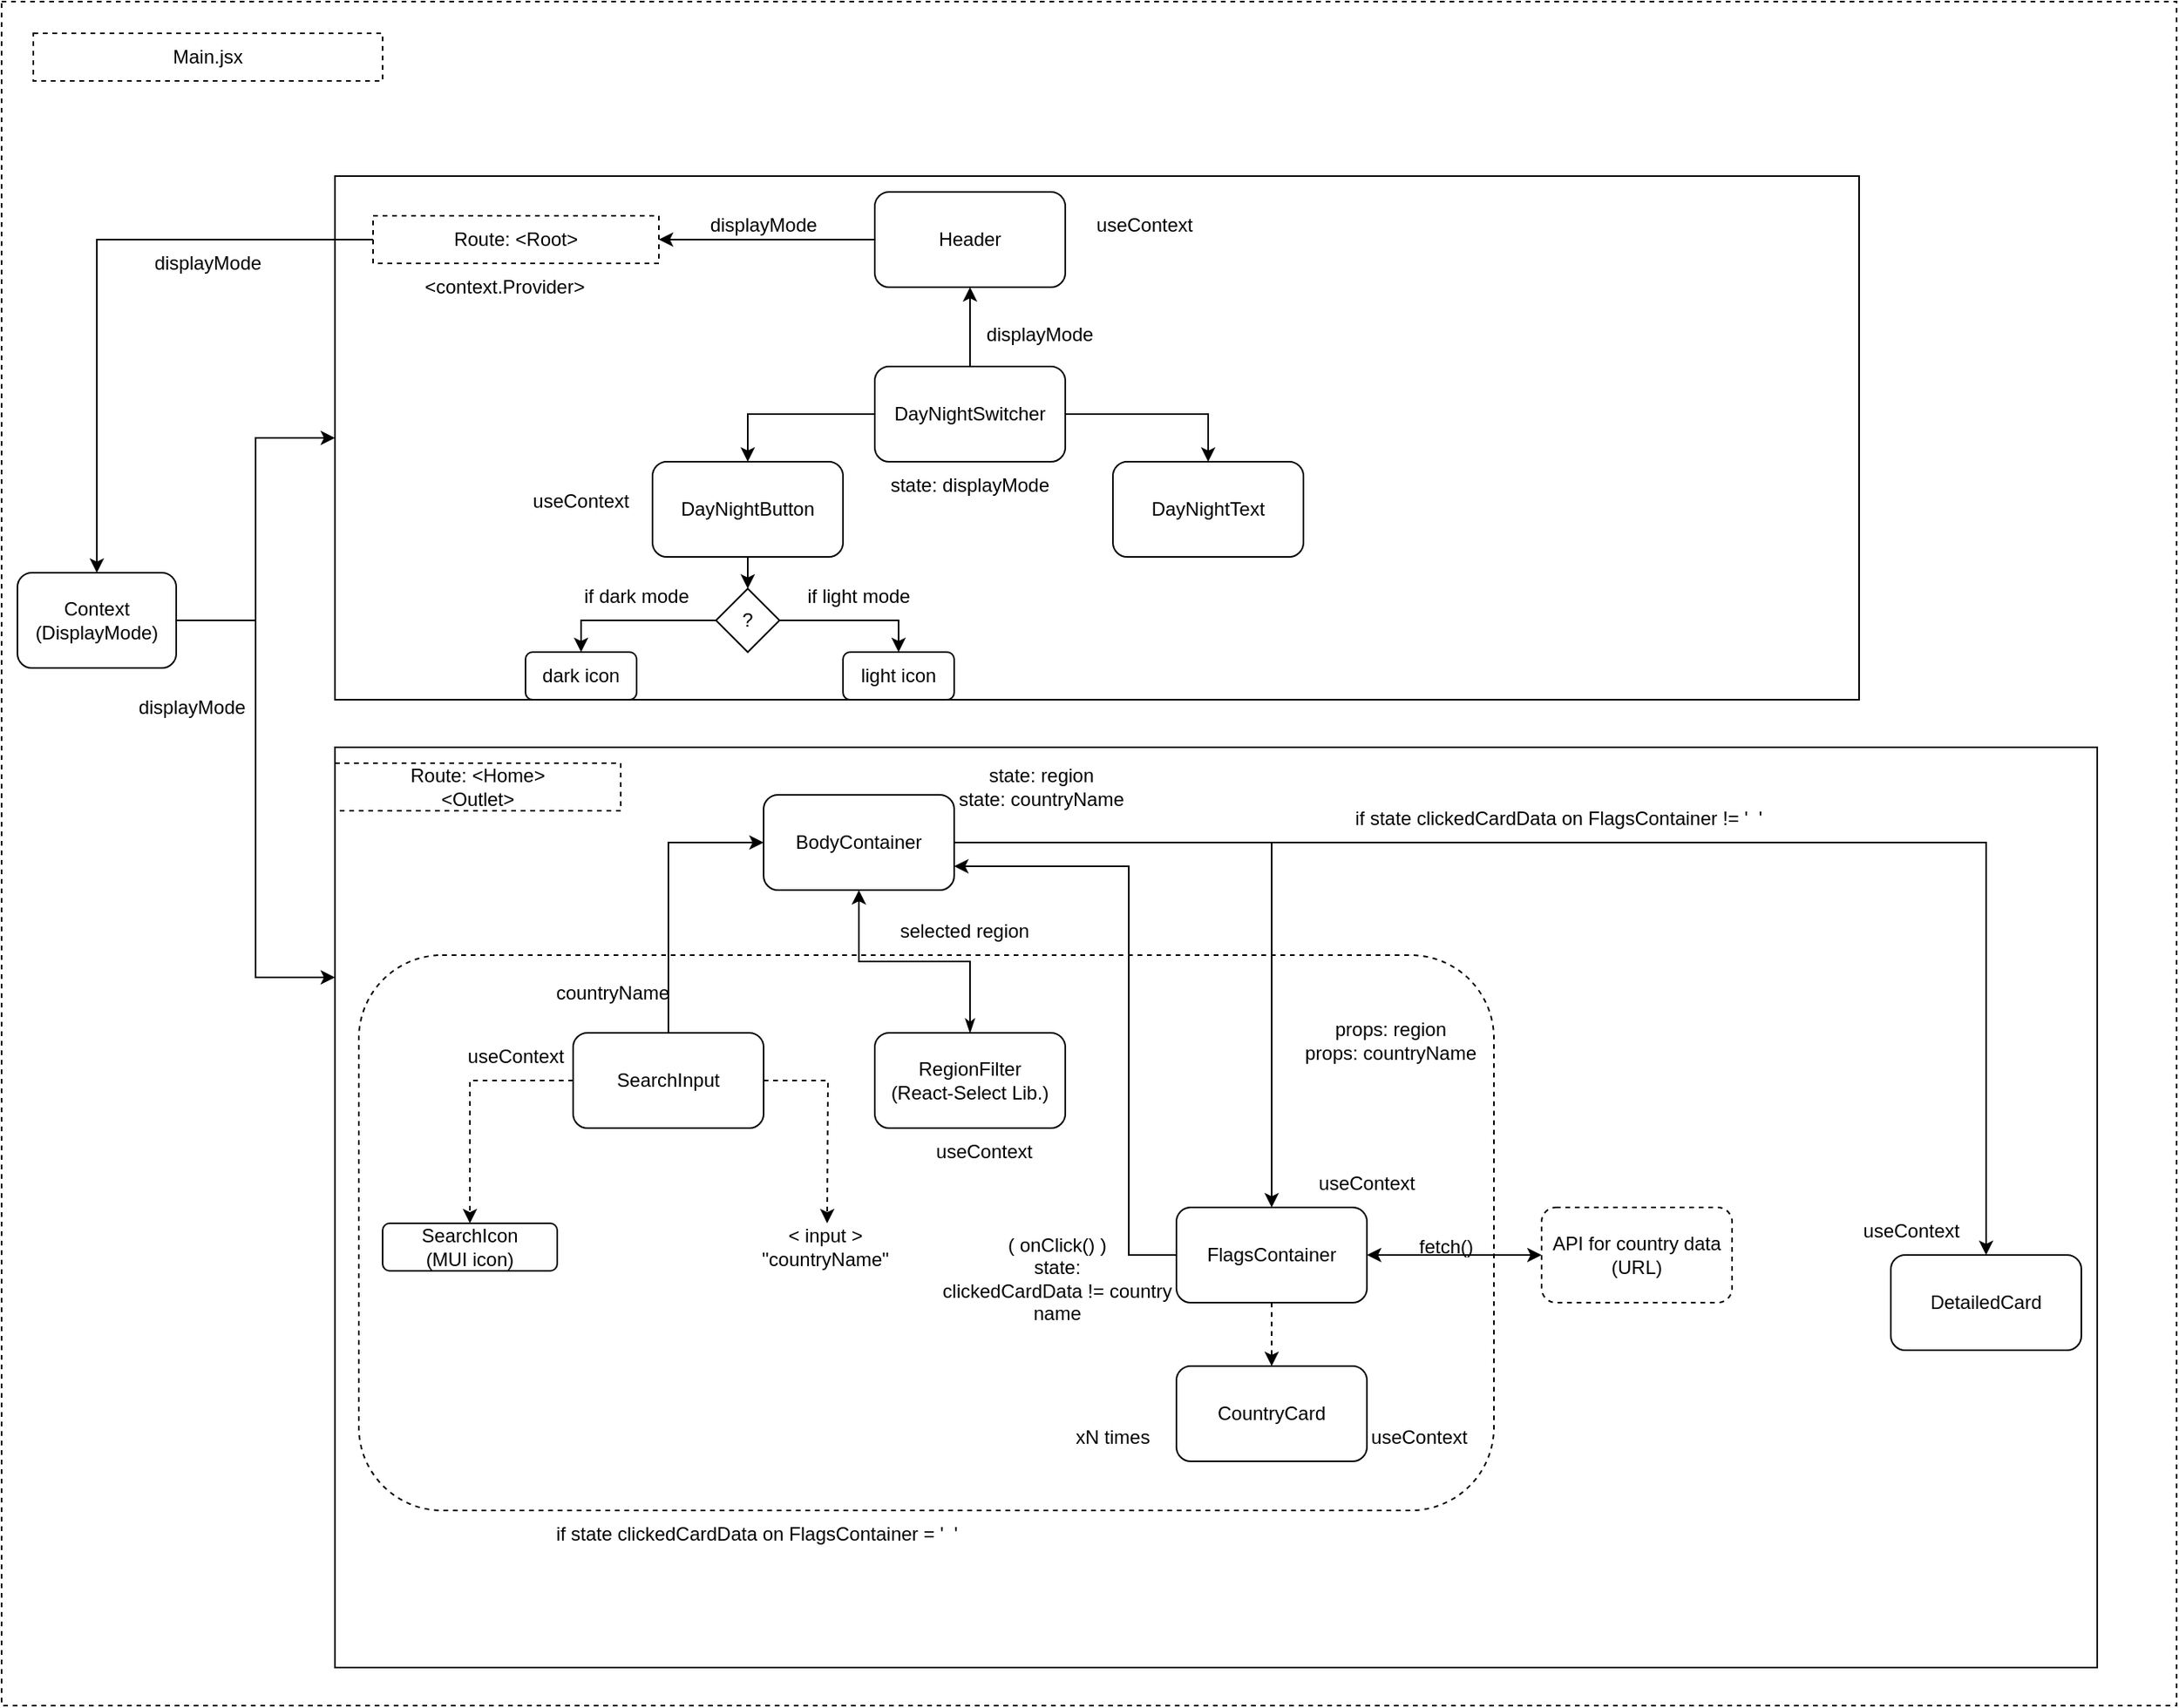 <mxfile version="20.8.1" type="device"><diagram id="-Nu8J-RwCjUlaswgpH6S" name="Page-1"><mxGraphModel dx="2498" dy="2089" grid="1" gridSize="10" guides="1" tooltips="1" connect="1" arrows="1" fold="1" page="1" pageScale="1" pageWidth="827" pageHeight="1169" math="0" shadow="0"><root><mxCell id="0"/><mxCell id="1" parent="0"/><mxCell id="SHi9zQk9Siz9GZJS3NDz-19" value="" style="rounded=0;whiteSpace=wrap;html=1;dashed=1;strokeColor=default;" vertex="1" parent="1"><mxGeometry x="-730" y="-100" width="1370" height="1074" as="geometry"/></mxCell><mxCell id="GRs-NKsQHJih3pANq5fl-9" value="" style="rounded=0;whiteSpace=wrap;html=1;" parent="1" vertex="1"><mxGeometry x="-520" y="10" width="960" height="330" as="geometry"/></mxCell><mxCell id="ib7N92UQqVUvnPPRWz6G-21" value="" style="rounded=0;whiteSpace=wrap;html=1;" parent="1" vertex="1"><mxGeometry x="-520" y="370" width="1110" height="580" as="geometry"/></mxCell><mxCell id="SHi9zQk9Siz9GZJS3NDz-40" style="edgeStyle=orthogonalEdgeStyle;rounded=0;orthogonalLoop=1;jettySize=auto;html=1;entryX=0.5;entryY=0;entryDx=0;entryDy=0;" edge="1" parent="1" source="ib7N92UQqVUvnPPRWz6G-4" target="SHi9zQk9Siz9GZJS3NDz-34"><mxGeometry relative="1" as="geometry"/></mxCell><mxCell id="ib7N92UQqVUvnPPRWz6G-4" value="BodyContainer" style="rounded=1;whiteSpace=wrap;html=1;" parent="1" vertex="1"><mxGeometry x="-250" y="400" width="120" height="60" as="geometry"/></mxCell><mxCell id="ib7N92UQqVUvnPPRWz6G-22" value="Route: &amp;lt;Home&amp;gt;&lt;br&gt;&amp;lt;Outlet&amp;gt;" style="text;html=1;strokeColor=default;fillColor=none;align=center;verticalAlign=middle;whiteSpace=wrap;rounded=0;dashed=1;" parent="1" vertex="1"><mxGeometry x="-520" y="380" width="180" height="30" as="geometry"/></mxCell><mxCell id="SHi9zQk9Siz9GZJS3NDz-14" style="edgeStyle=orthogonalEdgeStyle;rounded=0;orthogonalLoop=1;jettySize=auto;html=1;entryX=1;entryY=0.5;entryDx=0;entryDy=0;" edge="1" parent="1" source="GRs-NKsQHJih3pANq5fl-2" target="GRs-NKsQHJih3pANq5fl-11"><mxGeometry relative="1" as="geometry"/></mxCell><mxCell id="GRs-NKsQHJih3pANq5fl-2" value="Header" style="whiteSpace=wrap;html=1;rounded=1;" parent="1" vertex="1"><mxGeometry x="-180" y="20" width="120" height="60" as="geometry"/></mxCell><mxCell id="GRs-NKsQHJih3pANq5fl-3" style="edgeStyle=orthogonalEdgeStyle;rounded=0;orthogonalLoop=1;jettySize=auto;html=1;exitX=0;exitY=0.5;exitDx=0;exitDy=0;entryX=0.5;entryY=0;entryDx=0;entryDy=0;" parent="1" source="GRs-NKsQHJih3pANq5fl-5" target="GRs-NKsQHJih3pANq5fl-6" edge="1"><mxGeometry relative="1" as="geometry"/></mxCell><mxCell id="GRs-NKsQHJih3pANq5fl-10" style="edgeStyle=orthogonalEdgeStyle;rounded=0;orthogonalLoop=1;jettySize=auto;html=1;exitX=1;exitY=0.5;exitDx=0;exitDy=0;entryX=0.5;entryY=0;entryDx=0;entryDy=0;" parent="1" source="GRs-NKsQHJih3pANq5fl-5" target="GRs-NKsQHJih3pANq5fl-7" edge="1"><mxGeometry relative="1" as="geometry"/></mxCell><mxCell id="cI3oKXmsHiLIpqOobyuc-10" style="edgeStyle=orthogonalEdgeStyle;rounded=0;orthogonalLoop=1;jettySize=auto;html=1;entryX=0.5;entryY=1;entryDx=0;entryDy=0;" parent="1" source="GRs-NKsQHJih3pANq5fl-5" target="GRs-NKsQHJih3pANq5fl-2" edge="1"><mxGeometry relative="1" as="geometry"/></mxCell><mxCell id="GRs-NKsQHJih3pANq5fl-5" value="DayNightSwitcher" style="whiteSpace=wrap;html=1;rounded=1;" parent="1" vertex="1"><mxGeometry x="-180" y="130" width="120" height="60" as="geometry"/></mxCell><mxCell id="cI3oKXmsHiLIpqOobyuc-5" style="edgeStyle=orthogonalEdgeStyle;rounded=0;orthogonalLoop=1;jettySize=auto;html=1;exitX=0.5;exitY=1;exitDx=0;exitDy=0;entryX=0.5;entryY=0;entryDx=0;entryDy=0;" parent="1" source="GRs-NKsQHJih3pANq5fl-6" target="cI3oKXmsHiLIpqOobyuc-1" edge="1"><mxGeometry relative="1" as="geometry"/></mxCell><mxCell id="GRs-NKsQHJih3pANq5fl-6" value="DayNightButton" style="whiteSpace=wrap;html=1;rounded=1;" parent="1" vertex="1"><mxGeometry x="-320" y="190" width="120" height="60" as="geometry"/></mxCell><mxCell id="GRs-NKsQHJih3pANq5fl-7" value="DayNightText" style="whiteSpace=wrap;html=1;rounded=1;" parent="1" vertex="1"><mxGeometry x="-30" y="190" width="120" height="60" as="geometry"/></mxCell><mxCell id="SHi9zQk9Siz9GZJS3NDz-11" style="edgeStyle=orthogonalEdgeStyle;rounded=0;orthogonalLoop=1;jettySize=auto;html=1;" edge="1" parent="1" source="GRs-NKsQHJih3pANq5fl-11" target="SHi9zQk9Siz9GZJS3NDz-7"><mxGeometry relative="1" as="geometry"/></mxCell><mxCell id="GRs-NKsQHJih3pANq5fl-11" value="Route: &amp;lt;Root&amp;gt;" style="text;html=1;strokeColor=default;fillColor=none;align=center;verticalAlign=middle;whiteSpace=wrap;rounded=0;dashed=1;" parent="1" vertex="1"><mxGeometry x="-496" y="35" width="180" height="30" as="geometry"/></mxCell><mxCell id="cI3oKXmsHiLIpqOobyuc-6" style="edgeStyle=orthogonalEdgeStyle;rounded=0;orthogonalLoop=1;jettySize=auto;html=1;exitX=0;exitY=0.5;exitDx=0;exitDy=0;entryX=0.5;entryY=0;entryDx=0;entryDy=0;" parent="1" source="cI3oKXmsHiLIpqOobyuc-1" target="cI3oKXmsHiLIpqOobyuc-2" edge="1"><mxGeometry relative="1" as="geometry"/></mxCell><mxCell id="cI3oKXmsHiLIpqOobyuc-7" style="edgeStyle=orthogonalEdgeStyle;rounded=0;orthogonalLoop=1;jettySize=auto;html=1;exitX=1;exitY=0.5;exitDx=0;exitDy=0;entryX=0.5;entryY=0;entryDx=0;entryDy=0;" parent="1" source="cI3oKXmsHiLIpqOobyuc-1" target="cI3oKXmsHiLIpqOobyuc-3" edge="1"><mxGeometry relative="1" as="geometry"/></mxCell><mxCell id="cI3oKXmsHiLIpqOobyuc-1" value="?" style="rhombus;whiteSpace=wrap;html=1;" parent="1" vertex="1"><mxGeometry x="-280" y="270" width="40" height="40" as="geometry"/></mxCell><mxCell id="cI3oKXmsHiLIpqOobyuc-2" value="dark icon" style="rounded=1;whiteSpace=wrap;html=1;" parent="1" vertex="1"><mxGeometry x="-400" y="310" width="70" height="30" as="geometry"/></mxCell><mxCell id="cI3oKXmsHiLIpqOobyuc-3" value="light icon" style="rounded=1;whiteSpace=wrap;html=1;" parent="1" vertex="1"><mxGeometry x="-200" y="310" width="70" height="30" as="geometry"/></mxCell><mxCell id="cI3oKXmsHiLIpqOobyuc-8" value="displayMode" style="text;html=1;strokeColor=none;fillColor=none;align=center;verticalAlign=middle;whiteSpace=wrap;rounded=0;" parent="1" vertex="1"><mxGeometry x="-136" y="95" width="120" height="30" as="geometry"/></mxCell><mxCell id="cI3oKXmsHiLIpqOobyuc-14" value="state: displayMode" style="text;html=1;strokeColor=none;fillColor=none;align=center;verticalAlign=middle;whiteSpace=wrap;rounded=0;" parent="1" vertex="1"><mxGeometry x="-180" y="190" width="120" height="30" as="geometry"/></mxCell><mxCell id="cI3oKXmsHiLIpqOobyuc-17" value="if light mode" style="text;html=1;strokeColor=none;fillColor=none;align=center;verticalAlign=middle;whiteSpace=wrap;rounded=0;" parent="1" vertex="1"><mxGeometry x="-250" y="260" width="120" height="30" as="geometry"/></mxCell><mxCell id="cI3oKXmsHiLIpqOobyuc-18" value="if dark mode" style="text;html=1;strokeColor=none;fillColor=none;align=center;verticalAlign=middle;whiteSpace=wrap;rounded=0;" parent="1" vertex="1"><mxGeometry x="-390" y="260" width="120" height="30" as="geometry"/></mxCell><mxCell id="SHi9zQk9Siz9GZJS3NDz-8" style="edgeStyle=orthogonalEdgeStyle;rounded=0;orthogonalLoop=1;jettySize=auto;html=1;entryX=0;entryY=0.25;entryDx=0;entryDy=0;" edge="1" parent="1" source="SHi9zQk9Siz9GZJS3NDz-7" target="ib7N92UQqVUvnPPRWz6G-21"><mxGeometry relative="1" as="geometry"/></mxCell><mxCell id="SHi9zQk9Siz9GZJS3NDz-9" style="edgeStyle=orthogonalEdgeStyle;rounded=0;orthogonalLoop=1;jettySize=auto;html=1;" edge="1" parent="1" source="SHi9zQk9Siz9GZJS3NDz-7" target="GRs-NKsQHJih3pANq5fl-9"><mxGeometry relative="1" as="geometry"/></mxCell><mxCell id="SHi9zQk9Siz9GZJS3NDz-7" value="Context&lt;br&gt;(DisplayMode)" style="whiteSpace=wrap;html=1;rounded=1;" vertex="1" parent="1"><mxGeometry x="-720" y="260" width="100" height="60" as="geometry"/></mxCell><mxCell id="SHi9zQk9Siz9GZJS3NDz-12" value="displayMode" style="text;html=1;strokeColor=none;fillColor=none;align=center;verticalAlign=middle;whiteSpace=wrap;rounded=0;" vertex="1" parent="1"><mxGeometry x="-310" y="26" width="120" height="30" as="geometry"/></mxCell><mxCell id="SHi9zQk9Siz9GZJS3NDz-15" value="displayMode" style="text;html=1;strokeColor=none;fillColor=none;align=center;verticalAlign=middle;whiteSpace=wrap;rounded=0;" vertex="1" parent="1"><mxGeometry x="-660" y="50" width="120" height="30" as="geometry"/></mxCell><mxCell id="SHi9zQk9Siz9GZJS3NDz-17" value="&amp;lt;context.Provider&amp;gt;" style="text;html=1;strokeColor=none;fillColor=none;align=center;verticalAlign=middle;whiteSpace=wrap;rounded=0;" vertex="1" parent="1"><mxGeometry x="-473" y="65" width="120" height="30" as="geometry"/></mxCell><mxCell id="SHi9zQk9Siz9GZJS3NDz-20" value="Main.jsx" style="text;html=1;strokeColor=default;fillColor=none;align=center;verticalAlign=middle;whiteSpace=wrap;rounded=0;dashed=1;" vertex="1" parent="1"><mxGeometry x="-710" y="-80" width="220" height="30" as="geometry"/></mxCell><mxCell id="SHi9zQk9Siz9GZJS3NDz-21" value="displayMode" style="text;html=1;strokeColor=none;fillColor=none;align=center;verticalAlign=middle;whiteSpace=wrap;rounded=0;" vertex="1" parent="1"><mxGeometry x="-670" y="330" width="120" height="30" as="geometry"/></mxCell><mxCell id="SHi9zQk9Siz9GZJS3NDz-22" value="useContext" style="text;html=1;strokeColor=none;fillColor=none;align=center;verticalAlign=middle;whiteSpace=wrap;rounded=0;" vertex="1" parent="1"><mxGeometry x="-70" y="26" width="120" height="30" as="geometry"/></mxCell><mxCell id="SHi9zQk9Siz9GZJS3NDz-23" value="useContext" style="text;html=1;strokeColor=none;fillColor=none;align=center;verticalAlign=middle;whiteSpace=wrap;rounded=0;" vertex="1" parent="1"><mxGeometry x="-425" y="200" width="120" height="30" as="geometry"/></mxCell><mxCell id="SHi9zQk9Siz9GZJS3NDz-32" value="state: region&lt;br&gt;state: countryName" style="text;html=1;strokeColor=none;fillColor=none;align=center;verticalAlign=middle;whiteSpace=wrap;rounded=0;" vertex="1" parent="1"><mxGeometry x="-130" y="380" width="110" height="30" as="geometry"/></mxCell><mxCell id="SHi9zQk9Siz9GZJS3NDz-42" value="" style="rounded=1;whiteSpace=wrap;html=1;dashed=1;strokeColor=default;" vertex="1" parent="1"><mxGeometry x="-505" y="501" width="715" height="350" as="geometry"/></mxCell><mxCell id="SHi9zQk9Siz9GZJS3NDz-34" value="DetailedCard" style="whiteSpace=wrap;html=1;rounded=1;" vertex="1" parent="1"><mxGeometry x="460" y="690" width="120" height="60" as="geometry"/></mxCell><mxCell id="SHi9zQk9Siz9GZJS3NDz-39" value="useContext" style="text;html=1;strokeColor=none;fillColor=none;align=center;verticalAlign=middle;whiteSpace=wrap;rounded=0;" vertex="1" parent="1"><mxGeometry x="413" y="660" width="120" height="30" as="geometry"/></mxCell><mxCell id="fc9Z4mjeqXyYfIT81-rh-6" style="edgeStyle=orthogonalEdgeStyle;rounded=0;orthogonalLoop=1;jettySize=auto;html=1;exitX=1;exitY=0.5;exitDx=0;exitDy=0;dashed=1;" parent="1" source="ib7N92UQqVUvnPPRWz6G-6" edge="1"><mxGeometry relative="1" as="geometry"><mxPoint x="-210" y="670" as="targetPoint"/></mxGeometry></mxCell><mxCell id="fc9Z4mjeqXyYfIT81-rh-7" style="edgeStyle=orthogonalEdgeStyle;rounded=0;orthogonalLoop=1;jettySize=auto;html=1;exitX=0;exitY=0.5;exitDx=0;exitDy=0;dashed=1;" parent="1" source="ib7N92UQqVUvnPPRWz6G-6" target="cI3oKXmsHiLIpqOobyuc-20" edge="1"><mxGeometry relative="1" as="geometry"/></mxCell><mxCell id="ib7N92UQqVUvnPPRWz6G-6" value="SearchInput" style="rounded=1;whiteSpace=wrap;html=1;" parent="1" vertex="1"><mxGeometry x="-370" y="550" width="120" height="60" as="geometry"/></mxCell><mxCell id="ib7N92UQqVUvnPPRWz6G-8" value="RegionFilter&lt;br&gt;(React-Select Lib.)" style="rounded=1;whiteSpace=wrap;html=1;" parent="1" vertex="1"><mxGeometry x="-180" y="550" width="120" height="60" as="geometry"/></mxCell><mxCell id="ib7N92UQqVUvnPPRWz6G-19" value="" style="edgeStyle=orthogonalEdgeStyle;rounded=0;orthogonalLoop=1;jettySize=auto;html=1;dashed=1;" parent="1" source="ib7N92UQqVUvnPPRWz6G-10" target="ib7N92UQqVUvnPPRWz6G-18" edge="1"><mxGeometry relative="1" as="geometry"/></mxCell><mxCell id="SHi9zQk9Siz9GZJS3NDz-46" style="edgeStyle=orthogonalEdgeStyle;rounded=0;orthogonalLoop=1;jettySize=auto;html=1;startArrow=classic;startFill=1;" edge="1" parent="1" source="ib7N92UQqVUvnPPRWz6G-10" target="SHi9zQk9Siz9GZJS3NDz-45"><mxGeometry relative="1" as="geometry"/></mxCell><mxCell id="ib7N92UQqVUvnPPRWz6G-10" value="FlagsContainer" style="rounded=1;whiteSpace=wrap;html=1;" parent="1" vertex="1"><mxGeometry x="10" y="660" width="120" height="60" as="geometry"/></mxCell><mxCell id="ib7N92UQqVUvnPPRWz6G-18" value="CountryCard" style="whiteSpace=wrap;html=1;rounded=1;" parent="1" vertex="1"><mxGeometry x="10" y="760" width="120" height="60" as="geometry"/></mxCell><mxCell id="ib7N92UQqVUvnPPRWz6G-20" value="xN times" style="text;html=1;strokeColor=none;fillColor=none;align=center;verticalAlign=middle;whiteSpace=wrap;rounded=0;" parent="1" vertex="1"><mxGeometry x="-60" y="790" width="60" height="30" as="geometry"/></mxCell><mxCell id="cI3oKXmsHiLIpqOobyuc-20" value="SearchIcon&lt;br&gt;(MUI icon)" style="rounded=1;whiteSpace=wrap;html=1;" parent="1" vertex="1"><mxGeometry x="-490" y="670" width="110" height="30" as="geometry"/></mxCell><mxCell id="fc9Z4mjeqXyYfIT81-rh-3" value="&amp;nbsp;selected region" style="text;html=1;strokeColor=none;fillColor=none;align=center;verticalAlign=middle;whiteSpace=wrap;rounded=0;" parent="1" vertex="1"><mxGeometry x="-180" y="471" width="110" height="30" as="geometry"/></mxCell><mxCell id="fc9Z4mjeqXyYfIT81-rh-11" value="props: region&lt;br&gt;props: countryName" style="text;html=1;strokeColor=none;fillColor=none;align=center;verticalAlign=middle;whiteSpace=wrap;rounded=0;" parent="1" vertex="1"><mxGeometry x="60" y="540" width="170" height="30" as="geometry"/></mxCell><mxCell id="SHi9zQk9Siz9GZJS3NDz-1" value="&amp;lt; input &amp;gt;&lt;br&gt;&quot;countryName&quot;" style="text;html=1;strokeColor=none;fillColor=none;align=center;verticalAlign=middle;whiteSpace=wrap;rounded=0;" vertex="1" parent="1"><mxGeometry x="-271" y="670" width="120" height="30" as="geometry"/></mxCell><mxCell id="SHi9zQk9Siz9GZJS3NDz-24" value="useContext" style="text;html=1;strokeColor=none;fillColor=none;align=center;verticalAlign=middle;whiteSpace=wrap;rounded=0;" vertex="1" parent="1"><mxGeometry x="-466" y="550" width="120" height="30" as="geometry"/></mxCell><mxCell id="SHi9zQk9Siz9GZJS3NDz-27" value="useContext" style="text;html=1;strokeColor=none;fillColor=none;align=center;verticalAlign=middle;whiteSpace=wrap;rounded=0;" vertex="1" parent="1"><mxGeometry x="-171" y="610" width="120" height="30" as="geometry"/></mxCell><mxCell id="SHi9zQk9Siz9GZJS3NDz-28" value="useContext" style="text;html=1;strokeColor=none;fillColor=none;align=center;verticalAlign=middle;whiteSpace=wrap;rounded=0;" vertex="1" parent="1"><mxGeometry x="70" y="630" width="120" height="30" as="geometry"/></mxCell><mxCell id="SHi9zQk9Siz9GZJS3NDz-29" value="useContext" style="text;html=1;strokeColor=none;fillColor=none;align=center;verticalAlign=middle;whiteSpace=wrap;rounded=0;" vertex="1" parent="1"><mxGeometry x="103" y="790" width="120" height="30" as="geometry"/></mxCell><mxCell id="SHi9zQk9Siz9GZJS3NDz-31" value="countryName" style="text;html=1;strokeColor=none;fillColor=none;align=center;verticalAlign=middle;whiteSpace=wrap;rounded=0;" vertex="1" parent="1"><mxGeometry x="-400" y="510" width="110" height="30" as="geometry"/></mxCell><mxCell id="SHi9zQk9Siz9GZJS3NDz-36" value="( onClick() )&lt;br&gt;state: &lt;br&gt;clickedCardData != country name" style="text;html=1;strokeColor=none;fillColor=none;align=center;verticalAlign=middle;whiteSpace=wrap;rounded=0;" vertex="1" parent="1"><mxGeometry x="-140" y="690" width="150" height="30" as="geometry"/></mxCell><mxCell id="SHi9zQk9Siz9GZJS3NDz-38" value="if state clickedCardData on FlagsContainer = '&amp;nbsp; '&amp;nbsp;" style="text;html=1;strokeColor=none;fillColor=none;align=center;verticalAlign=middle;whiteSpace=wrap;rounded=0;" vertex="1" parent="1"><mxGeometry x="-425" y="851" width="345" height="30" as="geometry"/></mxCell><mxCell id="SHi9zQk9Siz9GZJS3NDz-30" style="edgeStyle=orthogonalEdgeStyle;rounded=0;orthogonalLoop=1;jettySize=auto;html=1;entryX=0;entryY=0.5;entryDx=0;entryDy=0;" edge="1" parent="1" source="ib7N92UQqVUvnPPRWz6G-6" target="ib7N92UQqVUvnPPRWz6G-4"><mxGeometry relative="1" as="geometry"/></mxCell><mxCell id="fc9Z4mjeqXyYfIT81-rh-4" style="edgeStyle=orthogonalEdgeStyle;rounded=0;orthogonalLoop=1;jettySize=auto;html=1;exitX=0.5;exitY=0;exitDx=0;exitDy=0;entryX=0.5;entryY=1;entryDx=0;entryDy=0;startArrow=classicThin;startFill=1;" parent="1" source="ib7N92UQqVUvnPPRWz6G-8" target="ib7N92UQqVUvnPPRWz6G-4" edge="1"><mxGeometry relative="1" as="geometry"/></mxCell><mxCell id="SHi9zQk9Siz9GZJS3NDz-41" style="edgeStyle=orthogonalEdgeStyle;rounded=0;orthogonalLoop=1;jettySize=auto;html=1;exitX=0;exitY=0.5;exitDx=0;exitDy=0;entryX=1;entryY=0.75;entryDx=0;entryDy=0;" edge="1" parent="1" source="ib7N92UQqVUvnPPRWz6G-10" target="ib7N92UQqVUvnPPRWz6G-4"><mxGeometry relative="1" as="geometry"><Array as="points"><mxPoint x="-20" y="690"/><mxPoint x="-20" y="445"/></Array></mxGeometry></mxCell><mxCell id="fc9Z4mjeqXyYfIT81-rh-10" style="edgeStyle=orthogonalEdgeStyle;rounded=0;orthogonalLoop=1;jettySize=auto;html=1;exitX=1;exitY=0.5;exitDx=0;exitDy=0;entryX=0.5;entryY=0;entryDx=0;entryDy=0;startArrow=none;startFill=0;" parent="1" source="ib7N92UQqVUvnPPRWz6G-4" target="ib7N92UQqVUvnPPRWz6G-10" edge="1"><mxGeometry relative="1" as="geometry"/></mxCell><mxCell id="SHi9zQk9Siz9GZJS3NDz-44" value="if state clickedCardData on FlagsContainer != '&amp;nbsp; '&amp;nbsp;" style="text;html=1;strokeColor=none;fillColor=none;align=center;verticalAlign=middle;whiteSpace=wrap;rounded=0;" vertex="1" parent="1"><mxGeometry x="80" y="400" width="345" height="30" as="geometry"/></mxCell><mxCell id="SHi9zQk9Siz9GZJS3NDz-45" value="API for country data&lt;br&gt;(URL)" style="rounded=1;whiteSpace=wrap;html=1;dashed=1;strokeColor=default;" vertex="1" parent="1"><mxGeometry x="240" y="660" width="120" height="60" as="geometry"/></mxCell><mxCell id="SHi9zQk9Siz9GZJS3NDz-47" value="fetch()" style="text;html=1;strokeColor=none;fillColor=none;align=center;verticalAlign=middle;whiteSpace=wrap;rounded=0;" vertex="1" parent="1"><mxGeometry x="120" y="670" width="120" height="30" as="geometry"/></mxCell></root></mxGraphModel></diagram></mxfile>